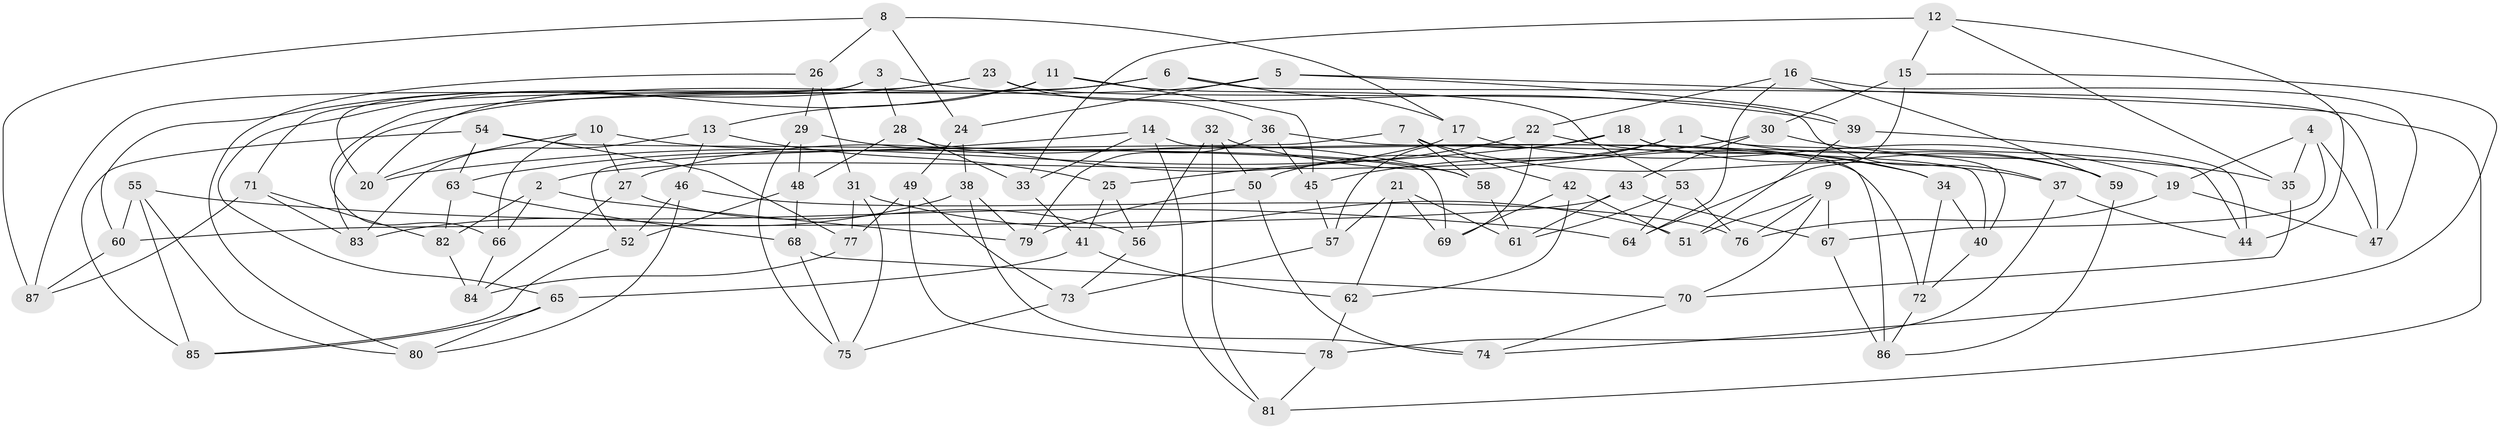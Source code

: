 // Generated by graph-tools (version 1.1) at 2025/03/03/09/25 03:03:02]
// undirected, 87 vertices, 174 edges
graph export_dot {
graph [start="1"]
  node [color=gray90,style=filled];
  1;
  2;
  3;
  4;
  5;
  6;
  7;
  8;
  9;
  10;
  11;
  12;
  13;
  14;
  15;
  16;
  17;
  18;
  19;
  20;
  21;
  22;
  23;
  24;
  25;
  26;
  27;
  28;
  29;
  30;
  31;
  32;
  33;
  34;
  35;
  36;
  37;
  38;
  39;
  40;
  41;
  42;
  43;
  44;
  45;
  46;
  47;
  48;
  49;
  50;
  51;
  52;
  53;
  54;
  55;
  56;
  57;
  58;
  59;
  60;
  61;
  62;
  63;
  64;
  65;
  66;
  67;
  68;
  69;
  70;
  71;
  72;
  73;
  74;
  75;
  76;
  77;
  78;
  79;
  80;
  81;
  82;
  83;
  84;
  85;
  86;
  87;
  1 -- 50;
  1 -- 59;
  1 -- 2;
  1 -- 44;
  2 -- 66;
  2 -- 79;
  2 -- 82;
  3 -- 20;
  3 -- 28;
  3 -- 39;
  3 -- 87;
  4 -- 67;
  4 -- 35;
  4 -- 47;
  4 -- 19;
  5 -- 83;
  5 -- 81;
  5 -- 39;
  5 -- 24;
  6 -- 47;
  6 -- 20;
  6 -- 66;
  6 -- 17;
  7 -- 37;
  7 -- 42;
  7 -- 58;
  7 -- 52;
  8 -- 24;
  8 -- 17;
  8 -- 26;
  8 -- 87;
  9 -- 70;
  9 -- 67;
  9 -- 51;
  9 -- 76;
  10 -- 58;
  10 -- 66;
  10 -- 20;
  10 -- 27;
  11 -- 65;
  11 -- 53;
  11 -- 45;
  11 -- 13;
  12 -- 15;
  12 -- 33;
  12 -- 35;
  12 -- 44;
  13 -- 83;
  13 -- 46;
  13 -- 25;
  14 -- 86;
  14 -- 33;
  14 -- 63;
  14 -- 81;
  15 -- 64;
  15 -- 74;
  15 -- 30;
  16 -- 59;
  16 -- 47;
  16 -- 64;
  16 -- 22;
  17 -- 27;
  17 -- 19;
  18 -- 40;
  18 -- 59;
  18 -- 57;
  18 -- 20;
  19 -- 76;
  19 -- 47;
  21 -- 62;
  21 -- 69;
  21 -- 57;
  21 -- 61;
  22 -- 25;
  22 -- 69;
  22 -- 34;
  23 -- 36;
  23 -- 60;
  23 -- 37;
  23 -- 71;
  24 -- 38;
  24 -- 49;
  25 -- 56;
  25 -- 41;
  26 -- 29;
  26 -- 80;
  26 -- 31;
  27 -- 56;
  27 -- 84;
  28 -- 33;
  28 -- 48;
  28 -- 72;
  29 -- 48;
  29 -- 58;
  29 -- 75;
  30 -- 45;
  30 -- 43;
  30 -- 35;
  31 -- 75;
  31 -- 51;
  31 -- 77;
  32 -- 56;
  32 -- 81;
  32 -- 34;
  32 -- 50;
  33 -- 41;
  34 -- 40;
  34 -- 72;
  35 -- 70;
  36 -- 45;
  36 -- 79;
  36 -- 40;
  37 -- 78;
  37 -- 44;
  38 -- 83;
  38 -- 74;
  38 -- 79;
  39 -- 51;
  39 -- 44;
  40 -- 72;
  41 -- 65;
  41 -- 62;
  42 -- 62;
  42 -- 51;
  42 -- 69;
  43 -- 67;
  43 -- 61;
  43 -- 60;
  45 -- 57;
  46 -- 76;
  46 -- 80;
  46 -- 52;
  48 -- 68;
  48 -- 52;
  49 -- 78;
  49 -- 73;
  49 -- 77;
  50 -- 74;
  50 -- 79;
  52 -- 85;
  53 -- 76;
  53 -- 64;
  53 -- 61;
  54 -- 63;
  54 -- 69;
  54 -- 85;
  54 -- 77;
  55 -- 80;
  55 -- 60;
  55 -- 64;
  55 -- 85;
  56 -- 73;
  57 -- 73;
  58 -- 61;
  59 -- 86;
  60 -- 87;
  62 -- 78;
  63 -- 82;
  63 -- 68;
  65 -- 80;
  65 -- 85;
  66 -- 84;
  67 -- 86;
  68 -- 70;
  68 -- 75;
  70 -- 74;
  71 -- 82;
  71 -- 87;
  71 -- 83;
  72 -- 86;
  73 -- 75;
  77 -- 84;
  78 -- 81;
  82 -- 84;
}
